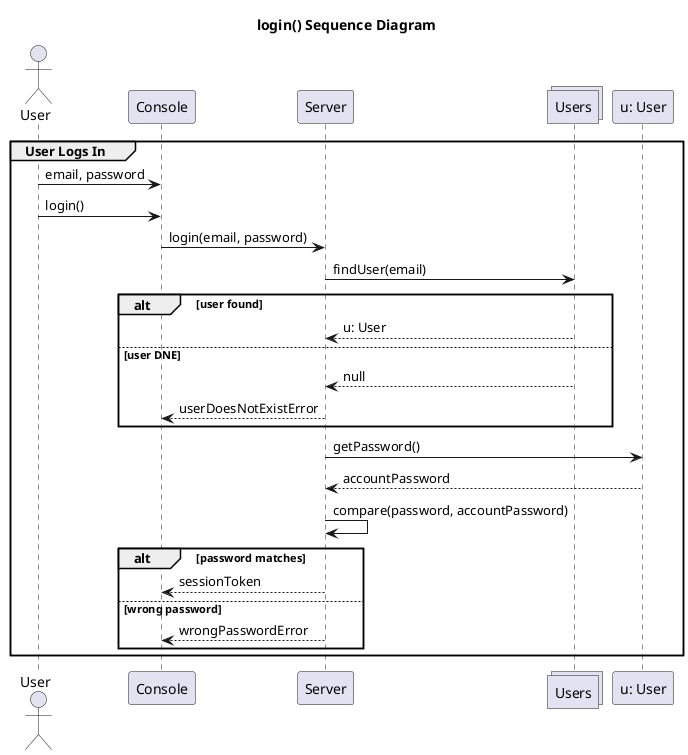@startuml Login

title login() Sequence Diagram

Actor UserPerson as "User"
participant Console as Console
participant Server as Server
collections Users as Accounts
participant User as "u: User"



group User Logs In
  UserPerson -> Console: email, password
  UserPerson -> Console: login()
  Console -> Server: login(email, password)
  Server -> Accounts: findUser(email)
  alt user found
    Accounts --> Server: u: User
  else user DNE
    Accounts --> Server: null
    Server --> Console: userDoesNotExistError
  end
  Server -> User: getPassword()
  User --> Server: accountPassword
  Server -> Server: compare(password, accountPassword)
  alt password matches
    Server --> Console: sessionToken
  else wrong password
    Server --> Console: wrongPasswordError
  end
end

@enduml